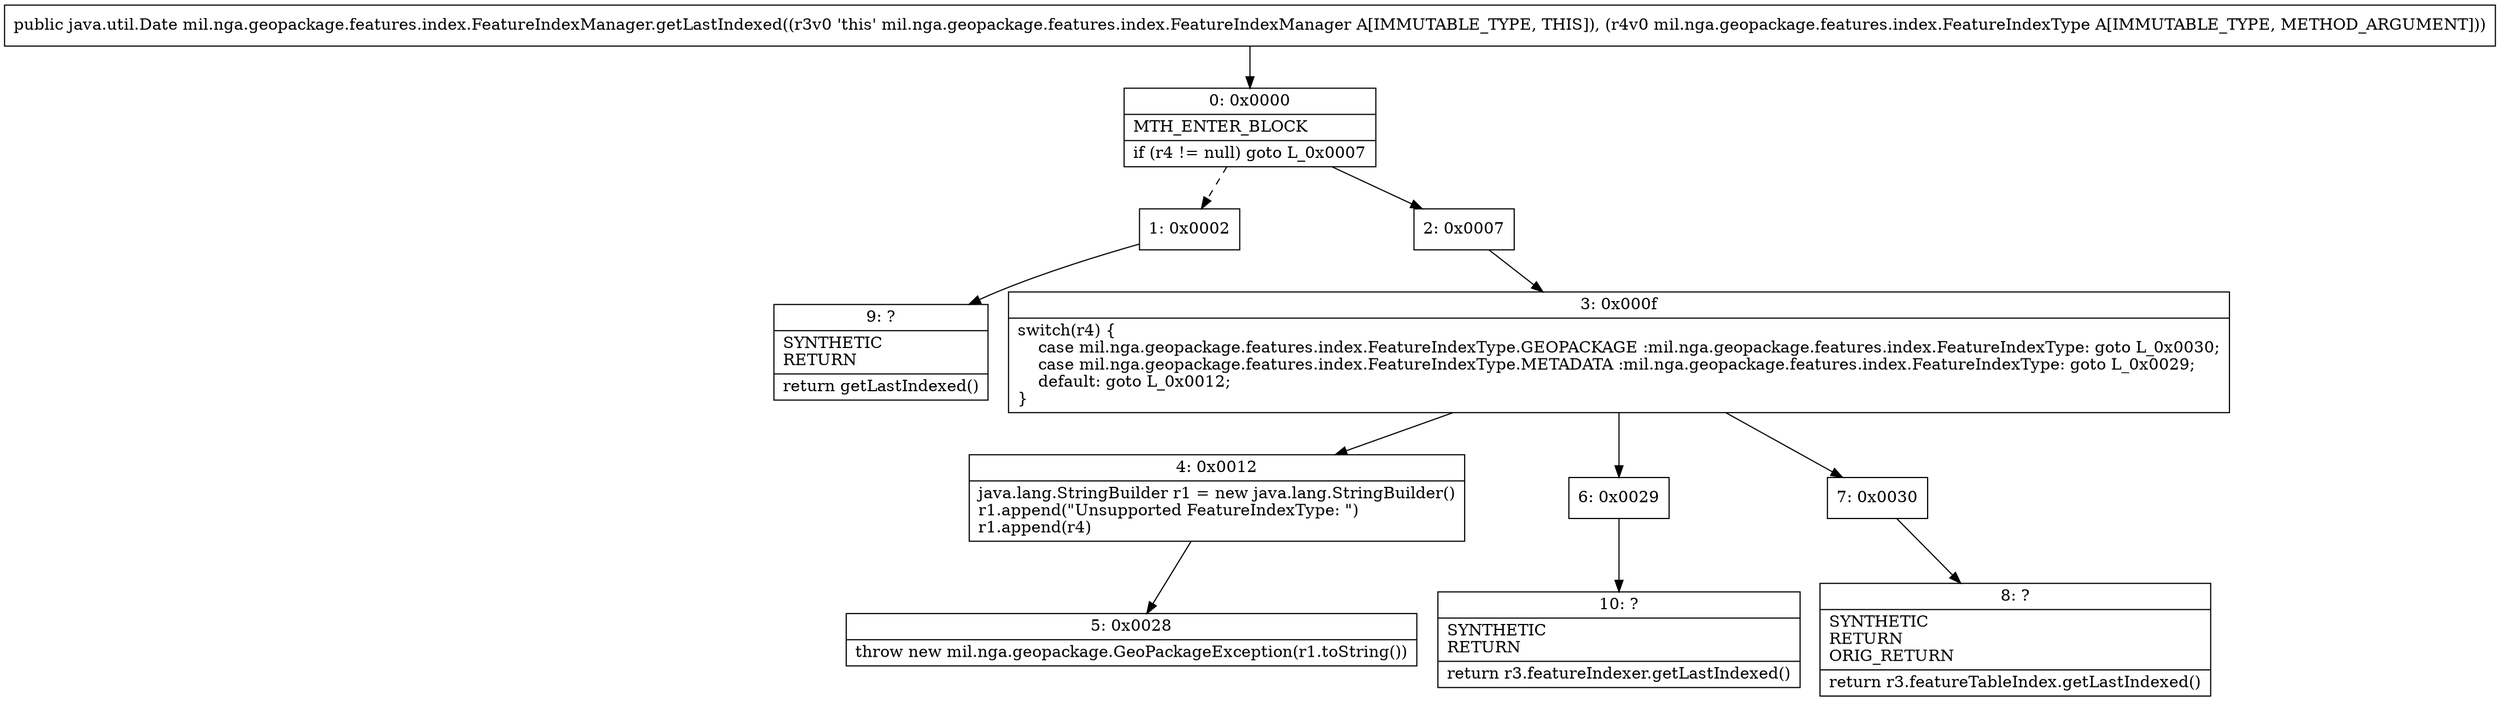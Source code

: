 digraph "CFG formil.nga.geopackage.features.index.FeatureIndexManager.getLastIndexed(Lmil\/nga\/geopackage\/features\/index\/FeatureIndexType;)Ljava\/util\/Date;" {
Node_0 [shape=record,label="{0\:\ 0x0000|MTH_ENTER_BLOCK\l|if (r4 != null) goto L_0x0007\l}"];
Node_1 [shape=record,label="{1\:\ 0x0002}"];
Node_2 [shape=record,label="{2\:\ 0x0007}"];
Node_3 [shape=record,label="{3\:\ 0x000f|switch(r4) \{\l    case mil.nga.geopackage.features.index.FeatureIndexType.GEOPACKAGE :mil.nga.geopackage.features.index.FeatureIndexType: goto L_0x0030;\l    case mil.nga.geopackage.features.index.FeatureIndexType.METADATA :mil.nga.geopackage.features.index.FeatureIndexType: goto L_0x0029;\l    default: goto L_0x0012;\l\}\l}"];
Node_4 [shape=record,label="{4\:\ 0x0012|java.lang.StringBuilder r1 = new java.lang.StringBuilder()\lr1.append(\"Unsupported FeatureIndexType: \")\lr1.append(r4)\l}"];
Node_5 [shape=record,label="{5\:\ 0x0028|throw new mil.nga.geopackage.GeoPackageException(r1.toString())\l}"];
Node_6 [shape=record,label="{6\:\ 0x0029}"];
Node_7 [shape=record,label="{7\:\ 0x0030}"];
Node_8 [shape=record,label="{8\:\ ?|SYNTHETIC\lRETURN\lORIG_RETURN\l|return r3.featureTableIndex.getLastIndexed()\l}"];
Node_9 [shape=record,label="{9\:\ ?|SYNTHETIC\lRETURN\l|return getLastIndexed()\l}"];
Node_10 [shape=record,label="{10\:\ ?|SYNTHETIC\lRETURN\l|return r3.featureIndexer.getLastIndexed()\l}"];
MethodNode[shape=record,label="{public java.util.Date mil.nga.geopackage.features.index.FeatureIndexManager.getLastIndexed((r3v0 'this' mil.nga.geopackage.features.index.FeatureIndexManager A[IMMUTABLE_TYPE, THIS]), (r4v0 mil.nga.geopackage.features.index.FeatureIndexType A[IMMUTABLE_TYPE, METHOD_ARGUMENT])) }"];
MethodNode -> Node_0;
Node_0 -> Node_1[style=dashed];
Node_0 -> Node_2;
Node_1 -> Node_9;
Node_2 -> Node_3;
Node_3 -> Node_4;
Node_3 -> Node_6;
Node_3 -> Node_7;
Node_4 -> Node_5;
Node_6 -> Node_10;
Node_7 -> Node_8;
}

